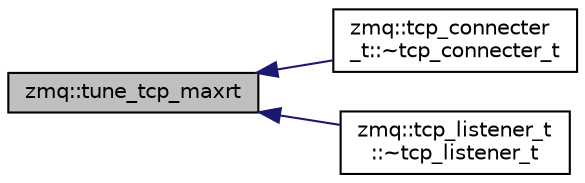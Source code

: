 digraph "zmq::tune_tcp_maxrt"
{
  edge [fontname="Helvetica",fontsize="10",labelfontname="Helvetica",labelfontsize="10"];
  node [fontname="Helvetica",fontsize="10",shape=record];
  rankdir="LR";
  Node696 [label="zmq::tune_tcp_maxrt",height=0.2,width=0.4,color="black", fillcolor="grey75", style="filled", fontcolor="black"];
  Node696 -> Node697 [dir="back",color="midnightblue",fontsize="10",style="solid",fontname="Helvetica"];
  Node697 [label="zmq::tcp_connecter\l_t::~tcp_connecter_t",height=0.2,width=0.4,color="black", fillcolor="white", style="filled",URL="$da/dab/classzmq_1_1tcp__connecter__t.html#aa1f1f60cf0dd9618cf9b413ff6507b8d"];
  Node696 -> Node698 [dir="back",color="midnightblue",fontsize="10",style="solid",fontname="Helvetica"];
  Node698 [label="zmq::tcp_listener_t\l::~tcp_listener_t",height=0.2,width=0.4,color="black", fillcolor="white", style="filled",URL="$db/d82/classzmq_1_1tcp__listener__t.html#a5ce2de50a1242c4f43c1d1496b6b2cd8"];
}
